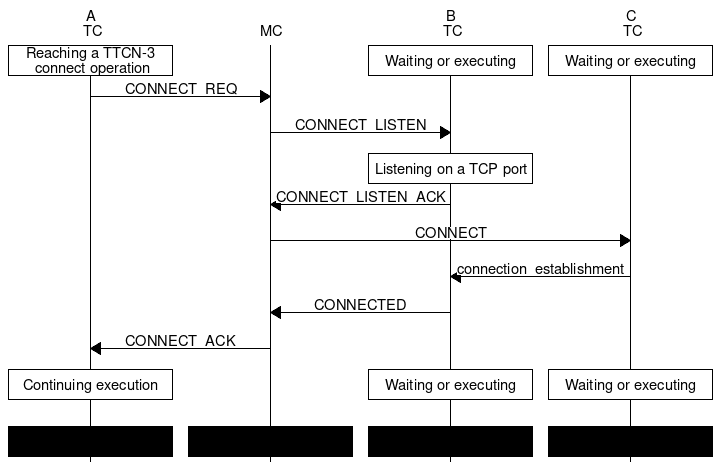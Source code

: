// Copyright (c) 2000-2020 Ericsson Telecom AB
// All rights reserved. This program and the accompanying materials
// are made available under the terms of the Eclipse Public License v2.0
// which accompanies this distribution, and is available at
// https://www.eclipse.org/org/documents/epl-2.0/EPL-2.0.html
///////////////////////////////////////////////////////////////////////////////
msc {
  hscale="1.2", wordwraparcs=on;
  
  TC1 [label = "A\n TC"], MC, TC2[label = "B\n TC"], TC3[label = "C\n TC"];
  
  TC1 box TC1 [label = "Reaching a TTCN-3\n connect operation"],
  TC2 box TC2 [label = "Waiting or executing"],
  TC3 box TC3 [label = "Waiting or executing"];
  TC1 => MC [label = "CONNECT_REQ"];
  MC => TC2 [label = "CONNECT_LISTEN"];
  TC2 box TC2 [label = "Listening on a TCP port"];
  TC2 => MC [label = "CONNECT_LISTEN_ACK"];
  MC => TC3 [label = "CONNECT"];
  TC3 => TC2 [label = "connection_establishment"];
  TC2 => MC [label = "CONNECTED"];
  MC => TC1 [label = "CONNECT_ACK"];
  TC1 box TC1 [label = "Continuing execution"],
  TC2 box TC2 [label = "Waiting or executing"],
  TC3 box TC3 [label = "Waiting or executing"];
  |||;
  TC1 box TC1 [textbgcolour = "grey"],
  MC box MC [textbgcolour = "grey"],
  TC2 box TC2 [textbgcolour = "grey"],
  TC3 box TC3 [textbgcolour = "grey"];
}